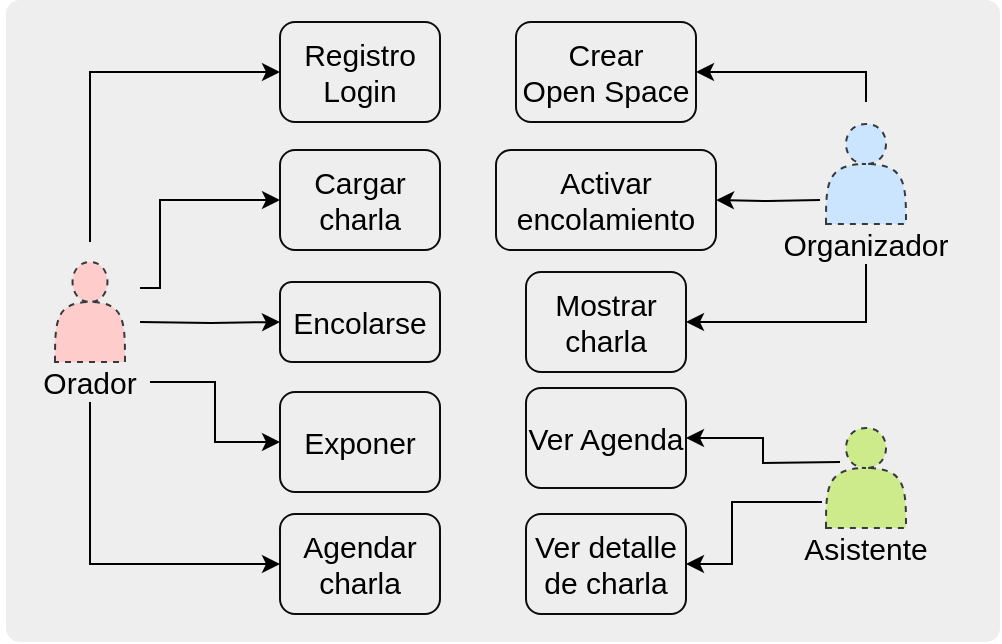 <mxfile version="12.0.2" type="device" pages="1"><diagram id="50GnY4uoyUKIiMKMn4lD" name="Page-1"><mxGraphModel dx="1024" dy="602" grid="1" gridSize="10" guides="1" tooltips="1" connect="1" arrows="1" fold="1" page="1" pageScale="1" pageWidth="827" pageHeight="1169" math="0" shadow="0"><root><mxCell id="0"/><mxCell id="1" parent="0"/><mxCell id="Tz1uTeMFmKhcYr1bEMr9-132" value="" style="rounded=1;whiteSpace=wrap;html=1;absoluteArcSize=1;arcSize=14;strokeWidth=2;shadow=0;glass=0;labelBackgroundColor=none;fillColor=#eeeeee;fontSize=15;align=center;strokeColor=none;" vertex="1" parent="1"><mxGeometry x="23" y="29" width="497" height="321" as="geometry"/></mxCell><mxCell id="Tz1uTeMFmKhcYr1bEMr9-72" value="" style="group" vertex="1" connectable="0" parent="1"><mxGeometry x="408" y="81" width="90" height="80" as="geometry"/></mxCell><mxCell id="Tz1uTeMFmKhcYr1bEMr9-69" value="" style="shape=actor;whiteSpace=wrap;html=1;rounded=0;shadow=0;glass=0;dashed=1;labelBackgroundColor=none;strokeColor=#36393d;strokeWidth=1;fillColor=#cce5ff;fontSize=15;align=center;" vertex="1" parent="Tz1uTeMFmKhcYr1bEMr9-72"><mxGeometry x="25" y="10" width="40" height="50" as="geometry"/></mxCell><mxCell id="Tz1uTeMFmKhcYr1bEMr9-70" value="Organizador" style="text;html=1;strokeColor=none;fillColor=none;align=center;verticalAlign=middle;whiteSpace=wrap;rounded=0;shadow=0;glass=0;dashed=1;labelBackgroundColor=none;fontSize=15;" vertex="1" parent="Tz1uTeMFmKhcYr1bEMr9-72"><mxGeometry y="60" width="90" height="20" as="geometry"/></mxCell><mxCell id="Tz1uTeMFmKhcYr1bEMr9-73" value="" style="group" vertex="1" connectable="0" parent="1"><mxGeometry x="20" y="150" width="90" height="80" as="geometry"/></mxCell><mxCell id="Tz1uTeMFmKhcYr1bEMr9-74" value="" style="shape=actor;whiteSpace=wrap;html=1;rounded=0;shadow=0;glass=0;dashed=1;labelBackgroundColor=none;strokeColor=#36393d;strokeWidth=1;fillColor=#ffcccc;fontSize=15;align=center;" vertex="1" parent="Tz1uTeMFmKhcYr1bEMr9-73"><mxGeometry x="27.5" y="10" width="35" height="50" as="geometry"/></mxCell><mxCell id="Tz1uTeMFmKhcYr1bEMr9-75" value="Orador" style="text;html=1;strokeColor=none;fillColor=none;align=center;verticalAlign=middle;whiteSpace=wrap;rounded=0;shadow=0;glass=0;dashed=1;labelBackgroundColor=none;fontSize=15;" vertex="1" parent="Tz1uTeMFmKhcYr1bEMr9-73"><mxGeometry x="15" y="60" width="60" height="20" as="geometry"/></mxCell><mxCell id="Tz1uTeMFmKhcYr1bEMr9-76" value="" style="group" vertex="1" connectable="0" parent="1"><mxGeometry x="408" y="233" width="90" height="80" as="geometry"/></mxCell><mxCell id="Tz1uTeMFmKhcYr1bEMr9-77" value="" style="shape=actor;whiteSpace=wrap;html=1;rounded=0;shadow=0;glass=0;dashed=1;labelBackgroundColor=none;strokeColor=#36393d;strokeWidth=1;fillColor=#cdeb8b;fontSize=15;align=center;" vertex="1" parent="Tz1uTeMFmKhcYr1bEMr9-76"><mxGeometry x="25" y="10" width="40" height="50" as="geometry"/></mxCell><mxCell id="Tz1uTeMFmKhcYr1bEMr9-78" value="Asistente" style="text;html=1;strokeColor=none;fillColor=none;align=center;verticalAlign=middle;whiteSpace=wrap;rounded=0;shadow=0;glass=0;dashed=1;labelBackgroundColor=none;fontSize=15;" vertex="1" parent="Tz1uTeMFmKhcYr1bEMr9-76"><mxGeometry y="60" width="90" height="20" as="geometry"/></mxCell><mxCell id="Tz1uTeMFmKhcYr1bEMr9-83" value="Registro&lt;br&gt;Login" style="shape=ext;rounded=1;html=1;whiteSpace=wrap;shadow=0;glass=0;labelBackgroundColor=none;strokeColor=#0D0C0C;strokeWidth=1;fillColor=none;gradientColor=none;fontSize=15;align=center;" vertex="1" parent="1"><mxGeometry x="160" y="40" width="80" height="50" as="geometry"/></mxCell><mxCell id="Tz1uTeMFmKhcYr1bEMr9-84" value="Cargar&lt;br&gt;charla" style="shape=ext;rounded=1;html=1;whiteSpace=wrap;shadow=0;glass=0;labelBackgroundColor=none;strokeColor=#0D0C0C;strokeWidth=1;fillColor=none;gradientColor=none;fontSize=15;align=center;" vertex="1" parent="1"><mxGeometry x="160" y="104" width="80" height="50" as="geometry"/></mxCell><mxCell id="Tz1uTeMFmKhcYr1bEMr9-85" value="Encolarse&lt;span style=&quot;font-family: &amp;#34;helvetica&amp;#34; , &amp;#34;arial&amp;#34; , sans-serif ; font-size: 0px ; white-space: nowrap&quot;&gt;%3CmxGraphModel%3E%3Croot%3E%3CmxCell%20id%3D%220%22%2F%3E%3CmxCell%20id%3D%221%22%20parent%3D%220%22%2F%3E%3CmxCell%20id%3D%222%22%20value%3D%22Registro%26lt%3Bbr%26gt%3BLogin%22%20style%3D%22shape%3Dext%3Brounded%3D1%3Bhtml%3D1%3BwhiteSpace%3Dwrap%3Bshadow%3D0%3Bglass%3D0%3BlabelBackgroundColor%3Dnone%3BstrokeColor%3D%230D0C0C%3BstrokeWidth%3D1%3BfillColor%3Dnone%3BgradientColor%3Dnone%3BfontSize%3D15%3Balign%3Dcenter%3B%22%20vertex%3D%221%22%20parent%3D%221%22%3E%3CmxGeometry%20x%3D%22190%22%20y%3D%2245%22%20width%3D%2280%22%20height%3D%2250%22%20as%3D%22geometry%22%2F%3E%3C%2FmxCell%3E%3C%2Froot%3E%3C%2FmxGraphModel%3E&lt;/span&gt;" style="shape=ext;rounded=1;html=1;whiteSpace=wrap;shadow=0;glass=0;labelBackgroundColor=none;strokeColor=#0D0C0C;strokeWidth=1;fillColor=none;gradientColor=none;fontSize=15;align=center;" vertex="1" parent="1"><mxGeometry x="160" y="170" width="80" height="40" as="geometry"/></mxCell><mxCell id="Tz1uTeMFmKhcYr1bEMr9-86" value="Exponer" style="shape=ext;rounded=1;html=1;whiteSpace=wrap;shadow=0;glass=0;labelBackgroundColor=none;strokeColor=#0D0C0C;strokeWidth=1;fillColor=none;gradientColor=none;fontSize=15;align=center;" vertex="1" parent="1"><mxGeometry x="160" y="225" width="80" height="50" as="geometry"/></mxCell><mxCell id="Tz1uTeMFmKhcYr1bEMr9-87" value="Agendar&lt;br&gt;charla" style="shape=ext;rounded=1;html=1;whiteSpace=wrap;shadow=0;glass=0;labelBackgroundColor=none;strokeColor=#0D0C0C;strokeWidth=1;fillColor=none;gradientColor=none;fontSize=15;align=center;" vertex="1" parent="1"><mxGeometry x="160" y="286" width="80" height="50" as="geometry"/></mxCell><mxCell id="Tz1uTeMFmKhcYr1bEMr9-88" value="Ver Agenda" style="shape=ext;rounded=1;html=1;whiteSpace=wrap;shadow=0;glass=0;labelBackgroundColor=none;strokeColor=#0D0C0C;strokeWidth=1;fillColor=none;gradientColor=none;fontSize=15;align=center;" vertex="1" parent="1"><mxGeometry x="283" y="223" width="80" height="50" as="geometry"/></mxCell><mxCell id="Tz1uTeMFmKhcYr1bEMr9-89" value="Ver detalle de charla" style="shape=ext;rounded=1;html=1;whiteSpace=wrap;shadow=0;glass=0;labelBackgroundColor=none;strokeColor=#0D0C0C;strokeWidth=1;fillColor=none;gradientColor=none;fontSize=15;align=center;" vertex="1" parent="1"><mxGeometry x="283" y="286" width="80" height="50" as="geometry"/></mxCell><mxCell id="Tz1uTeMFmKhcYr1bEMr9-90" value="Crear&lt;br&gt;Open Space" style="shape=ext;rounded=1;html=1;whiteSpace=wrap;shadow=0;glass=0;labelBackgroundColor=none;strokeColor=#0D0C0C;strokeWidth=1;fillColor=none;gradientColor=none;fontSize=15;align=center;" vertex="1" parent="1"><mxGeometry x="278" y="40" width="90" height="50" as="geometry"/></mxCell><mxCell id="Tz1uTeMFmKhcYr1bEMr9-91" value="Activar&lt;br&gt;encolamiento" style="shape=ext;rounded=1;html=1;whiteSpace=wrap;shadow=0;glass=0;labelBackgroundColor=none;strokeColor=#0D0C0C;strokeWidth=1;fillColor=none;gradientColor=none;fontSize=15;align=center;" vertex="1" parent="1"><mxGeometry x="268" y="104" width="110" height="50" as="geometry"/></mxCell><mxCell id="Tz1uTeMFmKhcYr1bEMr9-92" value="Mostrar charla" style="shape=ext;rounded=1;html=1;whiteSpace=wrap;shadow=0;glass=0;labelBackgroundColor=none;strokeColor=#0D0C0C;strokeWidth=1;fillColor=none;gradientColor=none;fontSize=15;align=center;" vertex="1" parent="1"><mxGeometry x="283" y="165" width="80" height="50" as="geometry"/></mxCell><mxCell id="Tz1uTeMFmKhcYr1bEMr9-111" style="edgeStyle=orthogonalEdgeStyle;rounded=0;orthogonalLoop=1;jettySize=auto;html=1;exitX=0.5;exitY=1;exitDx=0;exitDy=0;entryX=0;entryY=0.5;entryDx=0;entryDy=0;fontSize=15;" edge="1" parent="1" source="Tz1uTeMFmKhcYr1bEMr9-75" target="Tz1uTeMFmKhcYr1bEMr9-87"><mxGeometry relative="1" as="geometry"/></mxCell><mxCell id="Tz1uTeMFmKhcYr1bEMr9-122" style="edgeStyle=orthogonalEdgeStyle;rounded=0;orthogonalLoop=1;jettySize=auto;html=1;exitX=1;exitY=0.5;exitDx=0;exitDy=0;entryX=0;entryY=0.5;entryDx=0;entryDy=0;fontSize=15;" edge="1" parent="1" source="Tz1uTeMFmKhcYr1bEMr9-75" target="Tz1uTeMFmKhcYr1bEMr9-86"><mxGeometry relative="1" as="geometry"/></mxCell><mxCell id="Tz1uTeMFmKhcYr1bEMr9-123" style="edgeStyle=orthogonalEdgeStyle;rounded=0;orthogonalLoop=1;jettySize=auto;html=1;entryX=0;entryY=0.5;entryDx=0;entryDy=0;fontSize=15;" edge="1" parent="1" target="Tz1uTeMFmKhcYr1bEMr9-85"><mxGeometry relative="1" as="geometry"><mxPoint x="90" y="190" as="sourcePoint"/></mxGeometry></mxCell><mxCell id="Tz1uTeMFmKhcYr1bEMr9-124" style="edgeStyle=orthogonalEdgeStyle;rounded=0;orthogonalLoop=1;jettySize=auto;html=1;entryX=0;entryY=0.5;entryDx=0;entryDy=0;fontSize=15;" edge="1" parent="1" target="Tz1uTeMFmKhcYr1bEMr9-84"><mxGeometry relative="1" as="geometry"><mxPoint x="90" y="173" as="sourcePoint"/><Array as="points"><mxPoint x="100" y="173"/><mxPoint x="100" y="129"/></Array></mxGeometry></mxCell><mxCell id="Tz1uTeMFmKhcYr1bEMr9-125" style="edgeStyle=orthogonalEdgeStyle;rounded=0;orthogonalLoop=1;jettySize=auto;html=1;entryX=0;entryY=0.5;entryDx=0;entryDy=0;fontSize=15;" edge="1" parent="1" target="Tz1uTeMFmKhcYr1bEMr9-83"><mxGeometry relative="1" as="geometry"><mxPoint x="65" y="150" as="sourcePoint"/><Array as="points"><mxPoint x="65" y="65"/></Array></mxGeometry></mxCell><mxCell id="Tz1uTeMFmKhcYr1bEMr9-126" style="edgeStyle=orthogonalEdgeStyle;rounded=0;orthogonalLoop=1;jettySize=auto;html=1;entryX=1;entryY=0.5;entryDx=0;entryDy=0;fontSize=15;" edge="1" parent="1" target="Tz1uTeMFmKhcYr1bEMr9-90"><mxGeometry relative="1" as="geometry"><mxPoint x="453" y="80" as="sourcePoint"/><Array as="points"><mxPoint x="453" y="65"/></Array></mxGeometry></mxCell><mxCell id="Tz1uTeMFmKhcYr1bEMr9-128" style="edgeStyle=orthogonalEdgeStyle;rounded=0;orthogonalLoop=1;jettySize=auto;html=1;entryX=1;entryY=0.5;entryDx=0;entryDy=0;fontSize=15;exitX=0.5;exitY=1;exitDx=0;exitDy=0;" edge="1" parent="1" source="Tz1uTeMFmKhcYr1bEMr9-70" target="Tz1uTeMFmKhcYr1bEMr9-92"><mxGeometry relative="1" as="geometry"><mxPoint x="453" y="170" as="sourcePoint"/><Array as="points"><mxPoint x="453" y="190"/></Array></mxGeometry></mxCell><mxCell id="Tz1uTeMFmKhcYr1bEMr9-129" style="edgeStyle=orthogonalEdgeStyle;rounded=0;orthogonalLoop=1;jettySize=auto;html=1;entryX=1;entryY=0.5;entryDx=0;entryDy=0;fontSize=15;" edge="1" parent="1" target="Tz1uTeMFmKhcYr1bEMr9-91"><mxGeometry relative="1" as="geometry"><mxPoint x="430" y="129" as="sourcePoint"/></mxGeometry></mxCell><mxCell id="Tz1uTeMFmKhcYr1bEMr9-130" style="edgeStyle=orthogonalEdgeStyle;rounded=0;orthogonalLoop=1;jettySize=auto;html=1;entryX=1;entryY=0.5;entryDx=0;entryDy=0;fontSize=15;" edge="1" parent="1" target="Tz1uTeMFmKhcYr1bEMr9-88"><mxGeometry relative="1" as="geometry"><mxPoint x="440" y="260" as="sourcePoint"/></mxGeometry></mxCell><mxCell id="Tz1uTeMFmKhcYr1bEMr9-131" style="edgeStyle=orthogonalEdgeStyle;rounded=0;orthogonalLoop=1;jettySize=auto;html=1;entryX=1;entryY=0.5;entryDx=0;entryDy=0;fontSize=15;" edge="1" parent="1" target="Tz1uTeMFmKhcYr1bEMr9-89"><mxGeometry relative="1" as="geometry"><mxPoint x="430" y="280" as="sourcePoint"/><Array as="points"><mxPoint x="431" y="280"/><mxPoint x="386" y="280"/><mxPoint x="386" y="311"/></Array></mxGeometry></mxCell></root></mxGraphModel></diagram></mxfile>
